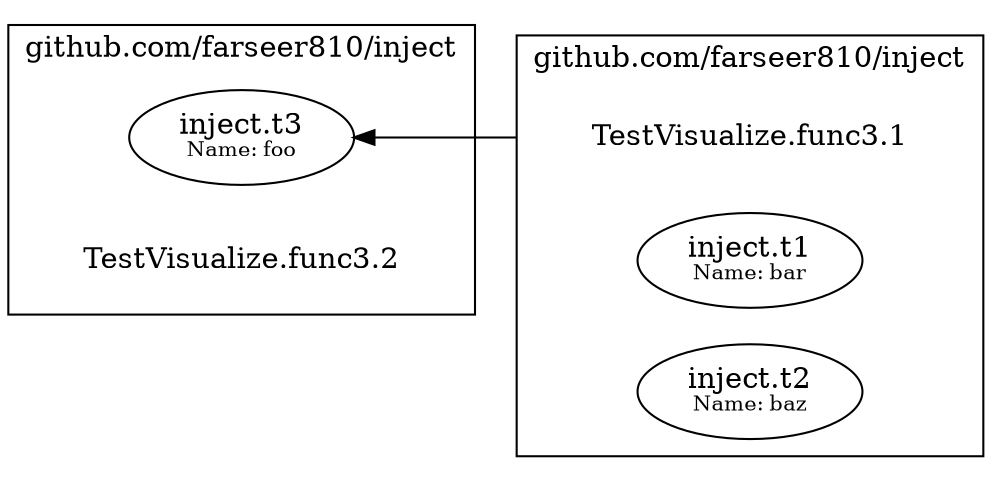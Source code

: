 digraph {
	rankdir=RL;
	graph [compound=true];
	
		subgraph cluster_0 {
			label = "github.com/farseer810/inject";
			constructor_0 [shape=plaintext label="TestVisualize.func3.1"];
			
			"inject.t1[name=bar]" [label=<inject.t1<BR /><FONT POINT-SIZE="10">Name: bar</FONT>>];
			"inject.t2[name=baz]" [label=<inject.t2<BR /><FONT POINT-SIZE="10">Name: baz</FONT>>];
			
		}
		
			constructor_0 -> "inject.t3[name=foo]" [ltail=cluster_0];
		
		
		subgraph cluster_1 {
			label = "github.com/farseer810/inject";
			constructor_1 [shape=plaintext label="TestVisualize.func3.2"];
			
			"inject.t3[name=foo]" [label=<inject.t3<BR /><FONT POINT-SIZE="10">Name: foo</FONT>>];
			
		}
		
		
	
}